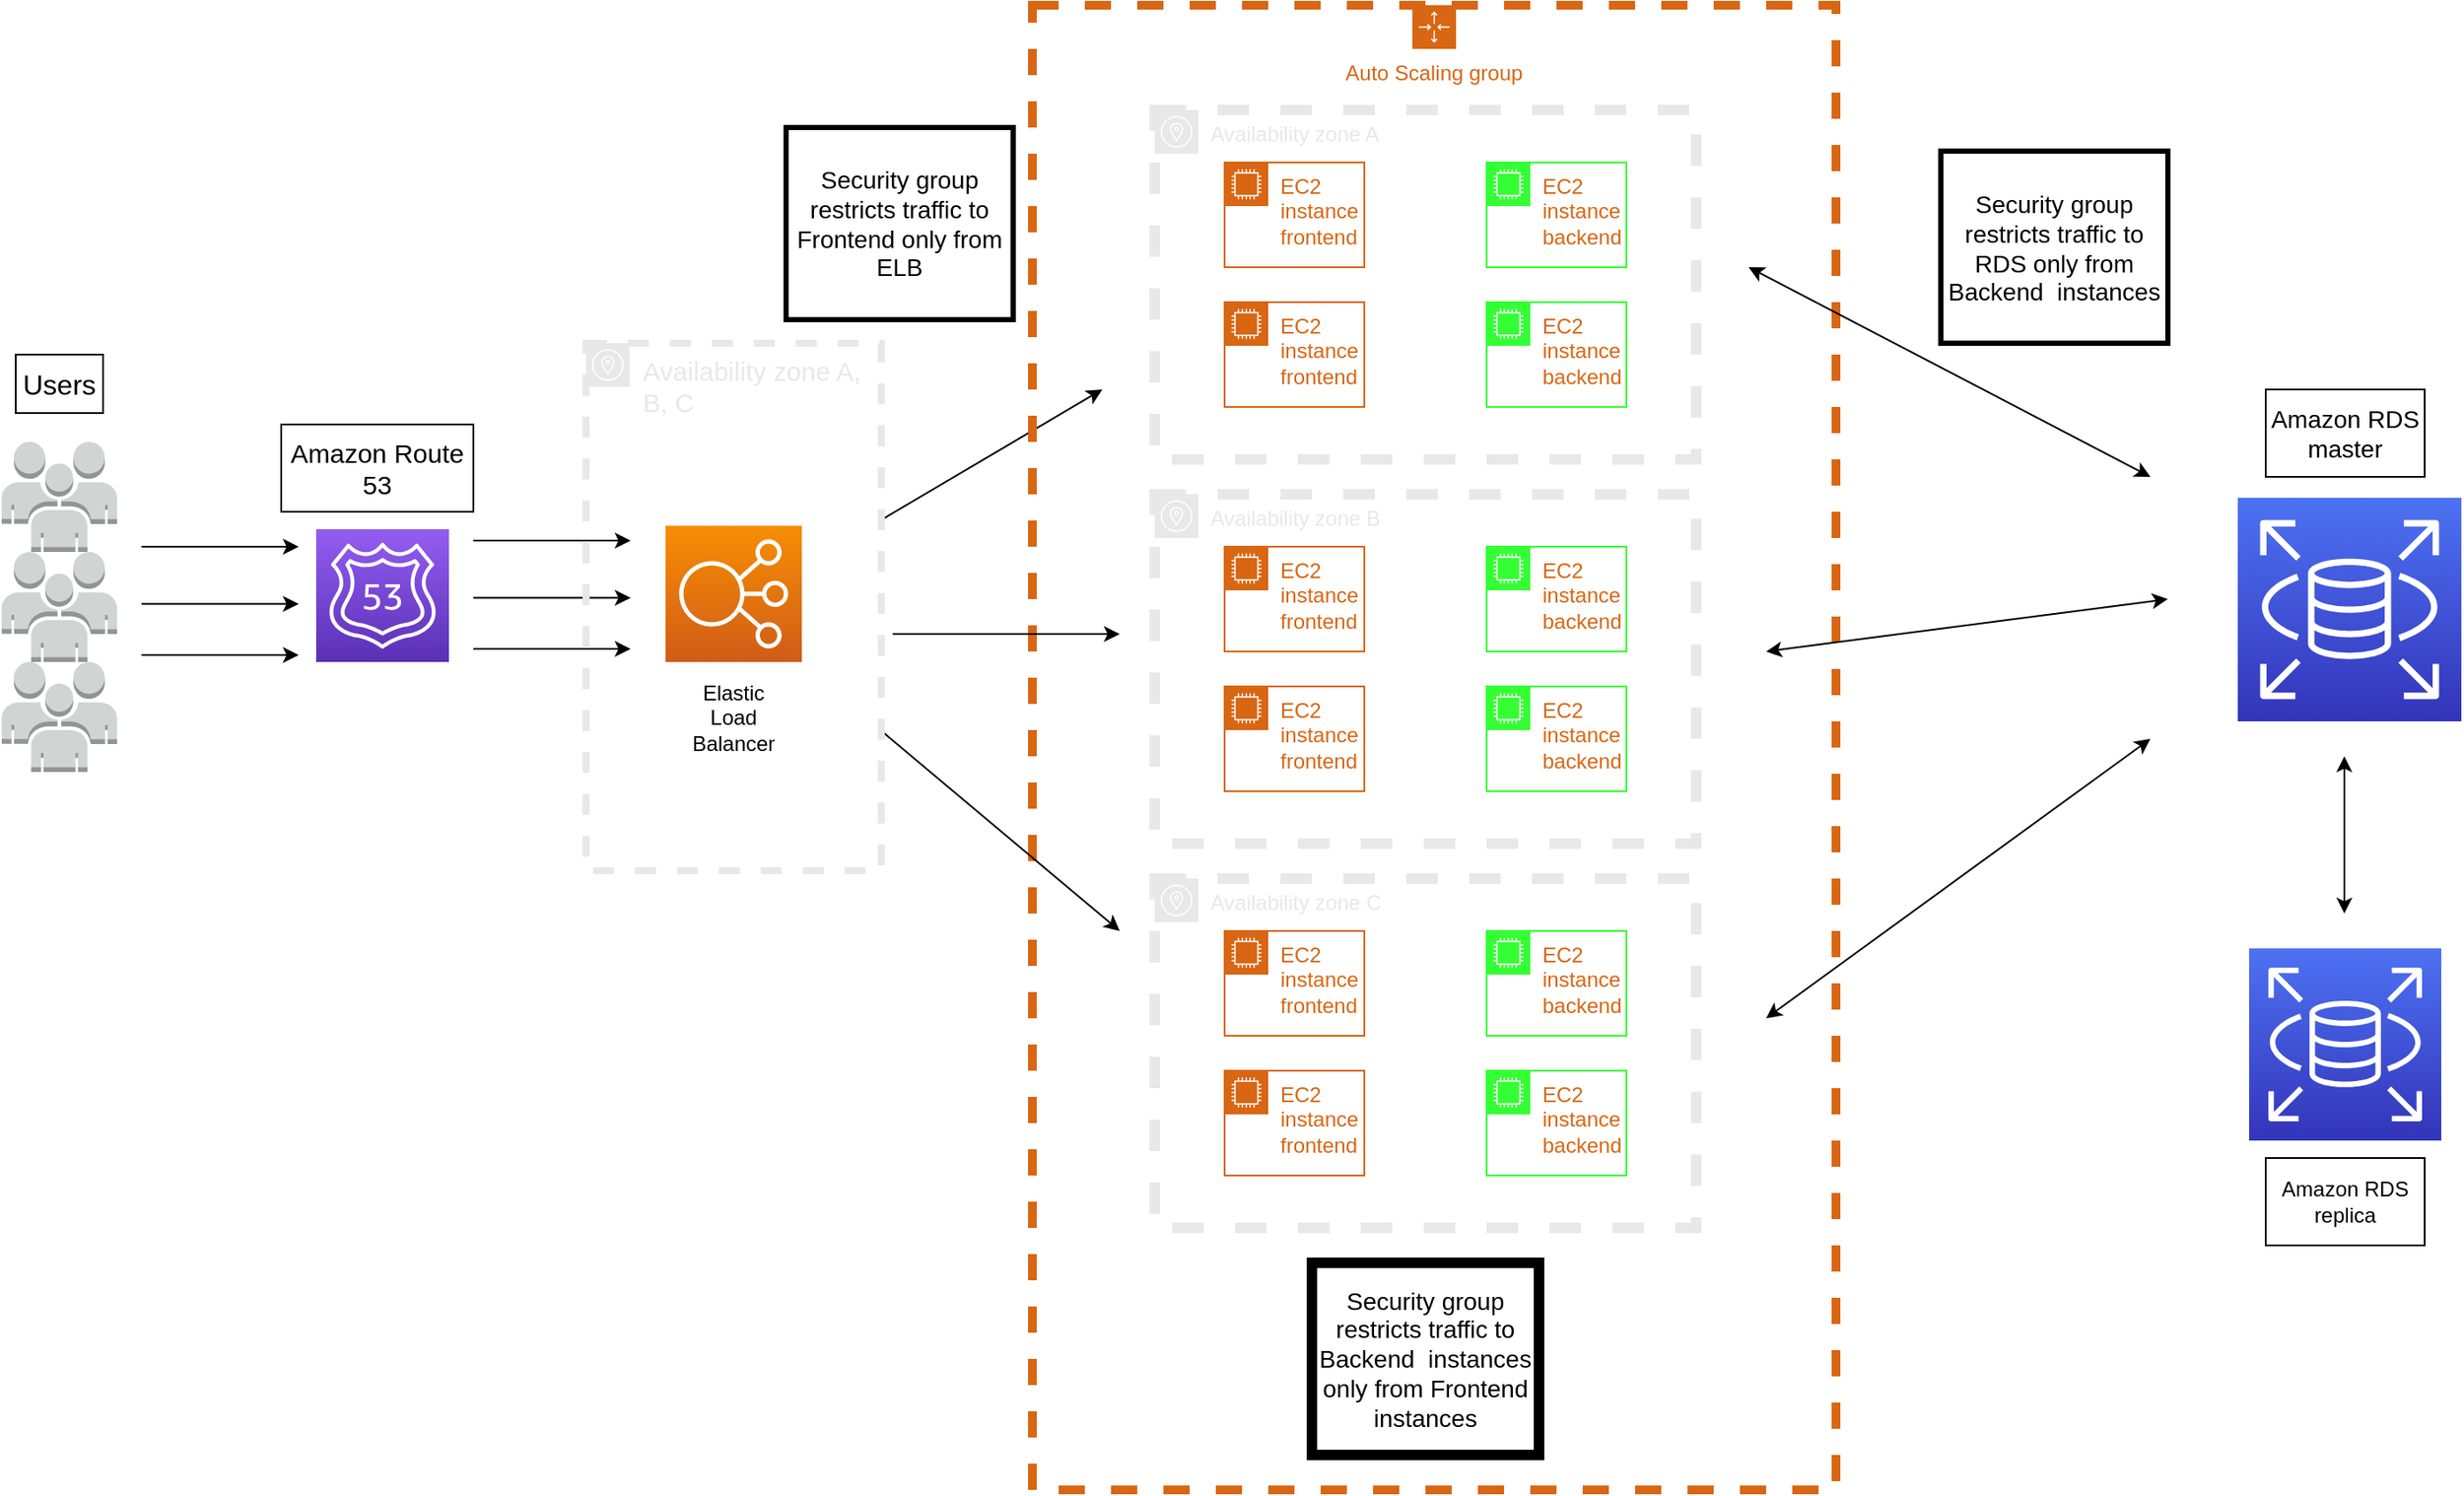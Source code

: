 <mxfile version="21.3.2" type="device">
  <diagram name="Page-1" id="pVitW8c0r0CNbPQAt25Z">
    <mxGraphModel dx="3243" dy="3382" grid="1" gridSize="10" guides="1" tooltips="1" connect="1" arrows="1" fold="1" page="1" pageScale="1" pageWidth="850" pageHeight="1100" math="0" shadow="0">
      <root>
        <mxCell id="0" />
        <mxCell id="1" parent="0" />
        <mxCell id="iwajkL2aGSWXHmtzGLia-2" value="" style="outlineConnect=0;dashed=0;verticalLabelPosition=bottom;verticalAlign=top;align=center;html=1;shape=mxgraph.aws3.users;fillColor=#D2D3D3;gradientColor=none;rounded=0;" parent="1" vertex="1">
          <mxGeometry x="20" y="-797" width="66" height="63" as="geometry" />
        </mxCell>
        <mxCell id="iwajkL2aGSWXHmtzGLia-4" value="" style="outlineConnect=0;dashed=0;verticalLabelPosition=bottom;verticalAlign=top;align=center;html=1;shape=mxgraph.aws3.users;fillColor=#D2D3D3;gradientColor=none;rounded=0;" parent="1" vertex="1">
          <mxGeometry x="20" y="-860" width="66" height="63" as="geometry" />
        </mxCell>
        <mxCell id="iwajkL2aGSWXHmtzGLia-5" value="" style="outlineConnect=0;dashed=0;verticalLabelPosition=bottom;verticalAlign=top;align=center;html=1;shape=mxgraph.aws3.users;fillColor=#D2D3D3;gradientColor=none;rounded=0;" parent="1" vertex="1">
          <mxGeometry x="20" y="-734" width="66" height="63" as="geometry" />
        </mxCell>
        <mxCell id="iwajkL2aGSWXHmtzGLia-8" value="&lt;font style=&quot;font-size: 16px;&quot;&gt;Users&lt;/font&gt;" style="text;strokeColor=default;align=center;fillColor=none;html=1;verticalAlign=middle;whiteSpace=wrap;rounded=0;" parent="1" vertex="1">
          <mxGeometry x="28" y="-910" width="50" height="33.5" as="geometry" />
        </mxCell>
        <mxCell id="iwajkL2aGSWXHmtzGLia-10" value="" style="endArrow=classic;html=1;rounded=0;" parent="1" edge="1">
          <mxGeometry width="50" height="50" relative="1" as="geometry">
            <mxPoint x="100" y="-767.25" as="sourcePoint" />
            <mxPoint x="190" y="-767.25" as="targetPoint" />
          </mxGeometry>
        </mxCell>
        <mxCell id="iwajkL2aGSWXHmtzGLia-12" value="" style="endArrow=classic;html=1;rounded=0;" parent="1" edge="1">
          <mxGeometry width="50" height="50" relative="1" as="geometry">
            <mxPoint x="100" y="-800" as="sourcePoint" />
            <mxPoint x="190" y="-800" as="targetPoint" />
          </mxGeometry>
        </mxCell>
        <mxCell id="iwajkL2aGSWXHmtzGLia-13" value="" style="points=[[0,0,0],[0.25,0,0],[0.5,0,0],[0.75,0,0],[1,0,0],[0,1,0],[0.25,1,0],[0.5,1,0],[0.75,1,0],[1,1,0],[0,0.25,0],[0,0.5,0],[0,0.75,0],[1,0.25,0],[1,0.5,0],[1,0.75,0]];outlineConnect=0;fontColor=#232F3E;gradientColor=#945DF2;gradientDirection=north;fillColor=#5A30B5;strokeColor=#ffffff;dashed=0;verticalLabelPosition=bottom;verticalAlign=top;align=center;html=1;fontSize=12;fontStyle=0;aspect=fixed;shape=mxgraph.aws4.resourceIcon;resIcon=mxgraph.aws4.route_53;rounded=0;" parent="1" vertex="1">
          <mxGeometry x="200" y="-810" width="76" height="76" as="geometry" />
        </mxCell>
        <mxCell id="iwajkL2aGSWXHmtzGLia-14" value="Amazon Route 53" style="text;strokeColor=default;align=center;fillColor=none;html=1;verticalAlign=middle;whiteSpace=wrap;rounded=0;fontSize=15;" parent="1" vertex="1">
          <mxGeometry x="180" y="-870" width="110" height="50" as="geometry" />
        </mxCell>
        <mxCell id="iwajkL2aGSWXHmtzGLia-96" value="" style="endArrow=classic;html=1;rounded=0;" parent="1" edge="1">
          <mxGeometry width="50" height="50" relative="1" as="geometry">
            <mxPoint x="100" y="-738" as="sourcePoint" />
            <mxPoint x="190" y="-738" as="targetPoint" />
          </mxGeometry>
        </mxCell>
        <mxCell id="iwajkL2aGSWXHmtzGLia-97" value="" style="endArrow=classic;html=1;rounded=0;" parent="1" edge="1">
          <mxGeometry width="50" height="50" relative="1" as="geometry">
            <mxPoint x="290" y="-770.75" as="sourcePoint" />
            <mxPoint x="380" y="-770.75" as="targetPoint" />
          </mxGeometry>
        </mxCell>
        <mxCell id="iwajkL2aGSWXHmtzGLia-98" value="" style="endArrow=classic;html=1;rounded=0;" parent="1" edge="1">
          <mxGeometry width="50" height="50" relative="1" as="geometry">
            <mxPoint x="290" y="-803.5" as="sourcePoint" />
            <mxPoint x="380" y="-803.5" as="targetPoint" />
          </mxGeometry>
        </mxCell>
        <mxCell id="iwajkL2aGSWXHmtzGLia-99" value="" style="endArrow=classic;html=1;rounded=0;" parent="1" edge="1">
          <mxGeometry width="50" height="50" relative="1" as="geometry">
            <mxPoint x="290" y="-741.5" as="sourcePoint" />
            <mxPoint x="380" y="-741.5" as="targetPoint" />
          </mxGeometry>
        </mxCell>
        <mxCell id="iwajkL2aGSWXHmtzGLia-100" value="" style="points=[[0,0,0],[0.25,0,0],[0.5,0,0],[0.75,0,0],[1,0,0],[0,1,0],[0.25,1,0],[0.5,1,0],[0.75,1,0],[1,1,0],[0,0.25,0],[0,0.5,0],[0,0.75,0],[1,0.25,0],[1,0.5,0],[1,0.75,0]];outlineConnect=0;fontColor=#232F3E;gradientColor=#F78E04;gradientDirection=north;fillColor=#D05C17;strokeColor=#ffffff;dashed=0;verticalLabelPosition=bottom;verticalAlign=top;align=center;html=1;fontSize=12;fontStyle=0;aspect=fixed;shape=mxgraph.aws4.resourceIcon;resIcon=mxgraph.aws4.elastic_load_balancing;rounded=0;" parent="1" vertex="1">
          <mxGeometry x="400" y="-812" width="78" height="78" as="geometry" />
        </mxCell>
        <mxCell id="iwajkL2aGSWXHmtzGLia-101" value="Elastic Load Balancer" style="text;strokeColor=none;align=center;fillColor=none;html=1;verticalAlign=middle;whiteSpace=wrap;rounded=0;" parent="1" vertex="1">
          <mxGeometry x="409" y="-717.5" width="60" height="30" as="geometry" />
        </mxCell>
        <mxCell id="iwajkL2aGSWXHmtzGLia-102" value="" style="endArrow=classic;html=1;rounded=0;" parent="1" edge="1" source="iwajkL2aGSWXHmtzGLia-113">
          <mxGeometry width="50" height="50" relative="1" as="geometry">
            <mxPoint x="560" y="-848" as="sourcePoint" />
            <mxPoint x="650" y="-890" as="targetPoint" />
          </mxGeometry>
        </mxCell>
        <mxCell id="iwajkL2aGSWXHmtzGLia-108" value="Auto Scaling group" style="points=[[0,0],[0.25,0],[0.5,0],[0.75,0],[1,0],[1,0.25],[1,0.5],[1,0.75],[1,1],[0.75,1],[0.5,1],[0.25,1],[0,1],[0,0.75],[0,0.5],[0,0.25]];outlineConnect=0;gradientColor=none;html=1;whiteSpace=wrap;fontSize=12;fontStyle=0;container=1;pointerEvents=0;collapsible=0;recursiveResize=0;shape=mxgraph.aws4.groupCenter;grIcon=mxgraph.aws4.group_auto_scaling_group;grStroke=1;strokeColor=#D86613;fillColor=none;verticalAlign=top;align=center;fontColor=#D86613;dashed=1;spacingTop=25;strokeWidth=5;rounded=0;" parent="1" vertex="1">
          <mxGeometry x="610" y="-1110" width="460" height="850" as="geometry" />
        </mxCell>
        <mxCell id="iwajkL2aGSWXHmtzGLia-114" value="Availability zone A" style="outlineConnect=0;gradientColor=none;html=1;whiteSpace=wrap;fontSize=12;fontStyle=0;shape=mxgraph.aws4.group;grIcon=mxgraph.aws4.group_availability_zone;strokeColor=#E8E8E8;fillColor=none;verticalAlign=top;align=left;spacingLeft=30;fontColor=#E8E8E8;dashed=1;strokeWidth=6;rounded=0;" parent="iwajkL2aGSWXHmtzGLia-108" vertex="1">
          <mxGeometry x="70" y="60" width="310" height="200" as="geometry" />
        </mxCell>
        <mxCell id="iwajkL2aGSWXHmtzGLia-117" value="EC2 instance&amp;nbsp; frontend" style="points=[[0,0],[0.25,0],[0.5,0],[0.75,0],[1,0],[1,0.25],[1,0.5],[1,0.75],[1,1],[0.75,1],[0.5,1],[0.25,1],[0,1],[0,0.75],[0,0.5],[0,0.25]];outlineConnect=0;gradientColor=none;html=1;whiteSpace=wrap;fontSize=12;fontStyle=0;container=1;pointerEvents=0;collapsible=0;recursiveResize=0;shape=mxgraph.aws4.group;grIcon=mxgraph.aws4.group_ec2_instance_contents;strokeColor=#D86613;fillColor=none;verticalAlign=top;align=left;spacingLeft=30;fontColor=#D86613;dashed=0;rounded=0;" parent="iwajkL2aGSWXHmtzGLia-108" vertex="1">
          <mxGeometry x="110" y="90" width="80" height="60" as="geometry" />
        </mxCell>
        <mxCell id="iwajkL2aGSWXHmtzGLia-116" value="EC2 instance&amp;nbsp; frontend" style="points=[[0,0],[0.25,0],[0.5,0],[0.75,0],[1,0],[1,0.25],[1,0.5],[1,0.75],[1,1],[0.75,1],[0.5,1],[0.25,1],[0,1],[0,0.75],[0,0.5],[0,0.25]];outlineConnect=0;gradientColor=none;html=1;whiteSpace=wrap;fontSize=12;fontStyle=0;container=1;pointerEvents=0;collapsible=0;recursiveResize=0;shape=mxgraph.aws4.group;grIcon=mxgraph.aws4.group_ec2_instance_contents;strokeColor=#D86613;fillColor=none;verticalAlign=top;align=left;spacingLeft=30;fontColor=#D86613;dashed=0;rounded=0;" parent="iwajkL2aGSWXHmtzGLia-108" vertex="1">
          <mxGeometry x="110" y="170" width="80" height="60" as="geometry" />
        </mxCell>
        <mxCell id="iwajkL2aGSWXHmtzGLia-118" value="EC2 instance&amp;nbsp; backend" style="points=[[0,0],[0.25,0],[0.5,0],[0.75,0],[1,0],[1,0.25],[1,0.5],[1,0.75],[1,1],[0.75,1],[0.5,1],[0.25,1],[0,1],[0,0.75],[0,0.5],[0,0.25]];outlineConnect=0;gradientColor=none;html=1;whiteSpace=wrap;fontSize=12;fontStyle=0;container=1;pointerEvents=0;collapsible=0;recursiveResize=0;shape=mxgraph.aws4.group;grIcon=mxgraph.aws4.group_ec2_instance_contents;strokeColor=#33FF33;fillColor=none;verticalAlign=top;align=left;spacingLeft=30;fontColor=#D86613;dashed=0;rounded=0;" parent="iwajkL2aGSWXHmtzGLia-108" vertex="1">
          <mxGeometry x="260" y="90" width="80" height="60" as="geometry" />
        </mxCell>
        <mxCell id="0bHGS4M8koF1JGW89DRS-1" value="Availability zone B" style="outlineConnect=0;gradientColor=none;html=1;whiteSpace=wrap;fontSize=12;fontStyle=0;shape=mxgraph.aws4.group;grIcon=mxgraph.aws4.group_availability_zone;strokeColor=#E8E8E8;fillColor=none;verticalAlign=top;align=left;spacingLeft=30;fontColor=#E8E8E8;dashed=1;strokeWidth=6;rounded=0;" parent="iwajkL2aGSWXHmtzGLia-108" vertex="1">
          <mxGeometry x="70" y="280" width="310" height="200" as="geometry" />
        </mxCell>
        <mxCell id="0bHGS4M8koF1JGW89DRS-2" value="EC2 instance&amp;nbsp; frontend" style="points=[[0,0],[0.25,0],[0.5,0],[0.75,0],[1,0],[1,0.25],[1,0.5],[1,0.75],[1,1],[0.75,1],[0.5,1],[0.25,1],[0,1],[0,0.75],[0,0.5],[0,0.25]];outlineConnect=0;gradientColor=none;html=1;whiteSpace=wrap;fontSize=12;fontStyle=0;container=1;pointerEvents=0;collapsible=0;recursiveResize=0;shape=mxgraph.aws4.group;grIcon=mxgraph.aws4.group_ec2_instance_contents;strokeColor=#D86613;fillColor=none;verticalAlign=top;align=left;spacingLeft=30;fontColor=#D86613;dashed=0;rounded=0;" parent="iwajkL2aGSWXHmtzGLia-108" vertex="1">
          <mxGeometry x="110" y="310" width="80" height="60" as="geometry" />
        </mxCell>
        <mxCell id="0bHGS4M8koF1JGW89DRS-3" value="EC2 instance&amp;nbsp; frontend" style="points=[[0,0],[0.25,0],[0.5,0],[0.75,0],[1,0],[1,0.25],[1,0.5],[1,0.75],[1,1],[0.75,1],[0.5,1],[0.25,1],[0,1],[0,0.75],[0,0.5],[0,0.25]];outlineConnect=0;gradientColor=none;html=1;whiteSpace=wrap;fontSize=12;fontStyle=0;container=1;pointerEvents=0;collapsible=0;recursiveResize=0;shape=mxgraph.aws4.group;grIcon=mxgraph.aws4.group_ec2_instance_contents;strokeColor=#D86613;fillColor=none;verticalAlign=top;align=left;spacingLeft=30;fontColor=#D86613;dashed=0;rounded=0;" parent="iwajkL2aGSWXHmtzGLia-108" vertex="1">
          <mxGeometry x="110" y="390" width="80" height="60" as="geometry" />
        </mxCell>
        <mxCell id="0bHGS4M8koF1JGW89DRS-4" value="EC2 instance&amp;nbsp; backend" style="points=[[0,0],[0.25,0],[0.5,0],[0.75,0],[1,0],[1,0.25],[1,0.5],[1,0.75],[1,1],[0.75,1],[0.5,1],[0.25,1],[0,1],[0,0.75],[0,0.5],[0,0.25]];outlineConnect=0;gradientColor=none;html=1;whiteSpace=wrap;fontSize=12;fontStyle=0;container=1;pointerEvents=0;collapsible=0;recursiveResize=0;shape=mxgraph.aws4.group;grIcon=mxgraph.aws4.group_ec2_instance_contents;strokeColor=#33FF33;fillColor=none;verticalAlign=top;align=left;spacingLeft=30;fontColor=#D86613;dashed=0;rounded=0;" parent="iwajkL2aGSWXHmtzGLia-108" vertex="1">
          <mxGeometry x="260" y="310" width="80" height="60" as="geometry" />
        </mxCell>
        <mxCell id="0bHGS4M8koF1JGW89DRS-5" value="EC2 instance&amp;nbsp; backend" style="points=[[0,0],[0.25,0],[0.5,0],[0.75,0],[1,0],[1,0.25],[1,0.5],[1,0.75],[1,1],[0.75,1],[0.5,1],[0.25,1],[0,1],[0,0.75],[0,0.5],[0,0.25]];outlineConnect=0;gradientColor=none;html=1;whiteSpace=wrap;fontSize=12;fontStyle=0;container=1;pointerEvents=0;collapsible=0;recursiveResize=0;shape=mxgraph.aws4.group;grIcon=mxgraph.aws4.group_ec2_instance_contents;strokeColor=#33FF33;fillColor=none;verticalAlign=top;align=left;spacingLeft=30;fontColor=#D86613;dashed=0;rounded=0;" parent="iwajkL2aGSWXHmtzGLia-108" vertex="1">
          <mxGeometry x="260" y="390" width="80" height="60" as="geometry" />
        </mxCell>
        <mxCell id="0bHGS4M8koF1JGW89DRS-6" value="Availability zone C" style="outlineConnect=0;gradientColor=none;html=1;whiteSpace=wrap;fontSize=12;fontStyle=0;shape=mxgraph.aws4.group;grIcon=mxgraph.aws4.group_availability_zone;strokeColor=#E8E8E8;fillColor=none;verticalAlign=top;align=left;spacingLeft=30;fontColor=#E8E8E8;dashed=1;strokeWidth=6;rounded=0;" parent="iwajkL2aGSWXHmtzGLia-108" vertex="1">
          <mxGeometry x="70" y="500" width="310" height="200" as="geometry" />
        </mxCell>
        <mxCell id="0bHGS4M8koF1JGW89DRS-7" value="EC2 instance&amp;nbsp; frontend" style="points=[[0,0],[0.25,0],[0.5,0],[0.75,0],[1,0],[1,0.25],[1,0.5],[1,0.75],[1,1],[0.75,1],[0.5,1],[0.25,1],[0,1],[0,0.75],[0,0.5],[0,0.25]];outlineConnect=0;gradientColor=none;html=1;whiteSpace=wrap;fontSize=12;fontStyle=0;container=1;pointerEvents=0;collapsible=0;recursiveResize=0;shape=mxgraph.aws4.group;grIcon=mxgraph.aws4.group_ec2_instance_contents;strokeColor=#D86613;fillColor=none;verticalAlign=top;align=left;spacingLeft=30;fontColor=#D86613;dashed=0;rounded=0;" parent="iwajkL2aGSWXHmtzGLia-108" vertex="1">
          <mxGeometry x="110" y="530" width="80" height="60" as="geometry" />
        </mxCell>
        <mxCell id="0bHGS4M8koF1JGW89DRS-8" value="EC2 instance&amp;nbsp; frontend" style="points=[[0,0],[0.25,0],[0.5,0],[0.75,0],[1,0],[1,0.25],[1,0.5],[1,0.75],[1,1],[0.75,1],[0.5,1],[0.25,1],[0,1],[0,0.75],[0,0.5],[0,0.25]];outlineConnect=0;gradientColor=none;html=1;whiteSpace=wrap;fontSize=12;fontStyle=0;container=1;pointerEvents=0;collapsible=0;recursiveResize=0;shape=mxgraph.aws4.group;grIcon=mxgraph.aws4.group_ec2_instance_contents;strokeColor=#D86613;fillColor=none;verticalAlign=top;align=left;spacingLeft=30;fontColor=#D86613;dashed=0;rounded=0;" parent="iwajkL2aGSWXHmtzGLia-108" vertex="1">
          <mxGeometry x="110" y="610" width="80" height="60" as="geometry" />
        </mxCell>
        <mxCell id="0bHGS4M8koF1JGW89DRS-9" value="EC2 instance&amp;nbsp; backend" style="points=[[0,0],[0.25,0],[0.5,0],[0.75,0],[1,0],[1,0.25],[1,0.5],[1,0.75],[1,1],[0.75,1],[0.5,1],[0.25,1],[0,1],[0,0.75],[0,0.5],[0,0.25]];outlineConnect=0;gradientColor=none;html=1;whiteSpace=wrap;fontSize=12;fontStyle=0;container=1;pointerEvents=0;collapsible=0;recursiveResize=0;shape=mxgraph.aws4.group;grIcon=mxgraph.aws4.group_ec2_instance_contents;strokeColor=#33FF33;fillColor=none;verticalAlign=top;align=left;spacingLeft=30;fontColor=#D86613;dashed=0;rounded=0;" parent="iwajkL2aGSWXHmtzGLia-108" vertex="1">
          <mxGeometry x="260" y="530" width="80" height="60" as="geometry" />
        </mxCell>
        <mxCell id="0bHGS4M8koF1JGW89DRS-10" value="EC2 instance&amp;nbsp; backend" style="points=[[0,0],[0.25,0],[0.5,0],[0.75,0],[1,0],[1,0.25],[1,0.5],[1,0.75],[1,1],[0.75,1],[0.5,1],[0.25,1],[0,1],[0,0.75],[0,0.5],[0,0.25]];outlineConnect=0;gradientColor=none;html=1;whiteSpace=wrap;fontSize=12;fontStyle=0;container=1;pointerEvents=0;collapsible=0;recursiveResize=0;shape=mxgraph.aws4.group;grIcon=mxgraph.aws4.group_ec2_instance_contents;strokeColor=#33FF33;fillColor=none;verticalAlign=top;align=left;spacingLeft=30;fontColor=#D86613;dashed=0;rounded=0;" parent="iwajkL2aGSWXHmtzGLia-108" vertex="1">
          <mxGeometry x="260" y="610" width="80" height="60" as="geometry" />
        </mxCell>
        <mxCell id="ex6H_722IEGtC6VwLtxr-2" value="EC2 instance&amp;nbsp; backend" style="points=[[0,0],[0.25,0],[0.5,0],[0.75,0],[1,0],[1,0.25],[1,0.5],[1,0.75],[1,1],[0.75,1],[0.5,1],[0.25,1],[0,1],[0,0.75],[0,0.5],[0,0.25]];outlineConnect=0;gradientColor=none;html=1;whiteSpace=wrap;fontSize=12;fontStyle=0;container=1;pointerEvents=0;collapsible=0;recursiveResize=0;shape=mxgraph.aws4.group;grIcon=mxgraph.aws4.group_ec2_instance_contents;strokeColor=#33FF33;fillColor=none;verticalAlign=top;align=left;spacingLeft=30;fontColor=#D86613;dashed=0;rounded=0;" vertex="1" parent="iwajkL2aGSWXHmtzGLia-108">
          <mxGeometry x="260" y="170" width="80" height="60" as="geometry" />
        </mxCell>
        <mxCell id="ex6H_722IEGtC6VwLtxr-18" value="&lt;font style=&quot;font-size: 14px;&quot;&gt;Security group restricts traffic to Backend&amp;nbsp; instances&lt;br&gt;&amp;nbsp;only from Frontend&amp;nbsp; instances&lt;/font&gt;" style="text;strokeColor=default;align=center;fillColor=none;html=1;verticalAlign=middle;whiteSpace=wrap;rounded=0;strokeWidth=6;" vertex="1" parent="iwajkL2aGSWXHmtzGLia-108">
          <mxGeometry x="160" y="720" width="130" height="110" as="geometry" />
        </mxCell>
        <mxCell id="iwajkL2aGSWXHmtzGLia-104" value="" style="endArrow=classic;html=1;rounded=0;" parent="iwajkL2aGSWXHmtzGLia-108" edge="1" source="iwajkL2aGSWXHmtzGLia-113">
          <mxGeometry width="50" height="50" relative="1" as="geometry">
            <mxPoint x="-40" y="490" as="sourcePoint" />
            <mxPoint x="50" y="530" as="targetPoint" />
          </mxGeometry>
        </mxCell>
        <mxCell id="iwajkL2aGSWXHmtzGLia-103" value="" style="endArrow=classic;html=1;rounded=0;" parent="iwajkL2aGSWXHmtzGLia-108" edge="1">
          <mxGeometry width="50" height="50" relative="1" as="geometry">
            <mxPoint x="-80" y="360" as="sourcePoint" />
            <mxPoint x="50" y="360" as="targetPoint" />
          </mxGeometry>
        </mxCell>
        <mxCell id="iwajkL2aGSWXHmtzGLia-113" value="&lt;font style=&quot;font-size: 15px;&quot;&gt;Availability zone A, B, C&lt;/font&gt;" style="outlineConnect=0;gradientColor=none;html=1;whiteSpace=wrap;fontSize=12;fontStyle=0;shape=mxgraph.aws4.group;grIcon=mxgraph.aws4.group_availability_zone;strokeColor=#E8E8E8;fillColor=none;verticalAlign=top;align=left;spacingLeft=30;fontColor=#E8E8E8;dashed=1;strokeWidth=4;rounded=0;" parent="1" vertex="1">
          <mxGeometry x="354.5" y="-916.5" width="169" height="302" as="geometry" />
        </mxCell>
        <mxCell id="ex6H_722IEGtC6VwLtxr-6" value="" style="points=[[0,0,0],[0.25,0,0],[0.5,0,0],[0.75,0,0],[1,0,0],[0,1,0],[0.25,1,0],[0.5,1,0],[0.75,1,0],[1,1,0],[0,0.25,0],[0,0.5,0],[0,0.75,0],[1,0.25,0],[1,0.5,0],[1,0.75,0]];outlineConnect=0;fontColor=#232F3E;gradientColor=#4D72F3;gradientDirection=north;fillColor=#3334B9;strokeColor=#ffffff;dashed=0;verticalLabelPosition=bottom;verticalAlign=top;align=center;html=1;fontSize=12;fontStyle=0;aspect=fixed;shape=mxgraph.aws4.resourceIcon;resIcon=mxgraph.aws4.rds;rounded=0;" vertex="1" parent="1">
          <mxGeometry x="1300" y="-828" width="128" height="128" as="geometry" />
        </mxCell>
        <mxCell id="ex6H_722IEGtC6VwLtxr-7" value="&lt;font style=&quot;font-size: 14px;&quot;&gt;Amazon RDS master&lt;/font&gt;" style="text;strokeColor=default;align=center;fillColor=none;html=1;verticalAlign=middle;whiteSpace=wrap;rounded=0;" vertex="1" parent="1">
          <mxGeometry x="1316" y="-890" width="91" height="50" as="geometry" />
        </mxCell>
        <mxCell id="ex6H_722IEGtC6VwLtxr-8" value="" style="endArrow=classic;startArrow=classic;html=1;rounded=0;" edge="1" parent="1">
          <mxGeometry width="50" height="50" relative="1" as="geometry">
            <mxPoint x="1020" y="-960" as="sourcePoint" />
            <mxPoint x="1250" y="-840" as="targetPoint" />
          </mxGeometry>
        </mxCell>
        <mxCell id="ex6H_722IEGtC6VwLtxr-9" value="" style="endArrow=classic;startArrow=classic;html=1;rounded=0;" edge="1" parent="1">
          <mxGeometry width="50" height="50" relative="1" as="geometry">
            <mxPoint x="1030" y="-740" as="sourcePoint" />
            <mxPoint x="1260" y="-770" as="targetPoint" />
          </mxGeometry>
        </mxCell>
        <mxCell id="ex6H_722IEGtC6VwLtxr-10" value="" style="endArrow=classic;startArrow=classic;html=1;rounded=0;" edge="1" parent="1">
          <mxGeometry width="50" height="50" relative="1" as="geometry">
            <mxPoint x="1030" y="-530" as="sourcePoint" />
            <mxPoint x="1250" y="-690" as="targetPoint" />
          </mxGeometry>
        </mxCell>
        <mxCell id="ex6H_722IEGtC6VwLtxr-11" value="" style="points=[[0,0,0],[0.25,0,0],[0.5,0,0],[0.75,0,0],[1,0,0],[0,1,0],[0.25,1,0],[0.5,1,0],[0.75,1,0],[1,1,0],[0,0.25,0],[0,0.5,0],[0,0.75,0],[1,0.25,0],[1,0.5,0],[1,0.75,0]];outlineConnect=0;fontColor=#232F3E;gradientColor=#4D72F3;gradientDirection=north;fillColor=#3334B9;strokeColor=#ffffff;dashed=0;verticalLabelPosition=bottom;verticalAlign=top;align=center;html=1;fontSize=12;fontStyle=0;aspect=fixed;shape=mxgraph.aws4.resourceIcon;resIcon=mxgraph.aws4.rds;rounded=0;" vertex="1" parent="1">
          <mxGeometry x="1306.5" y="-570" width="110" height="110" as="geometry" />
        </mxCell>
        <mxCell id="ex6H_722IEGtC6VwLtxr-12" value="&lt;font style=&quot;font-size: 12px;&quot;&gt;Amazon RDS replica&lt;/font&gt;" style="text;strokeColor=default;align=center;fillColor=none;html=1;verticalAlign=middle;whiteSpace=wrap;rounded=0;" vertex="1" parent="1">
          <mxGeometry x="1316" y="-450" width="91" height="50" as="geometry" />
        </mxCell>
        <mxCell id="ex6H_722IEGtC6VwLtxr-13" value="" style="endArrow=classic;startArrow=classic;html=1;rounded=0;" edge="1" parent="1">
          <mxGeometry width="50" height="50" relative="1" as="geometry">
            <mxPoint x="1361" y="-590" as="sourcePoint" />
            <mxPoint x="1361" y="-680" as="targetPoint" />
          </mxGeometry>
        </mxCell>
        <mxCell id="ex6H_722IEGtC6VwLtxr-17" value="&lt;font style=&quot;font-size: 14px;&quot;&gt;Security group restricts traffic to RDS only from Backend&amp;nbsp; instances&lt;/font&gt;" style="text;strokeColor=default;align=center;fillColor=none;html=1;verticalAlign=middle;whiteSpace=wrap;rounded=0;strokeWidth=3;" vertex="1" parent="1">
          <mxGeometry x="1130" y="-1026.5" width="130" height="110" as="geometry" />
        </mxCell>
        <mxCell id="ex6H_722IEGtC6VwLtxr-19" value="&lt;font style=&quot;font-size: 14px;&quot;&gt;Security group restricts traffic to Frontend only from ELB&lt;/font&gt;" style="text;strokeColor=default;align=center;fillColor=none;html=1;verticalAlign=middle;whiteSpace=wrap;rounded=0;strokeWidth=3;" vertex="1" parent="1">
          <mxGeometry x="469" y="-1040" width="130" height="110" as="geometry" />
        </mxCell>
      </root>
    </mxGraphModel>
  </diagram>
</mxfile>
